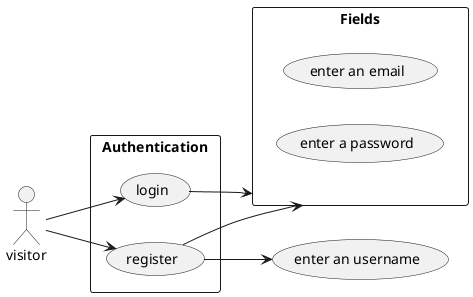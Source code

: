 @startuml
left to right direction
actor "visitor" as v
rectangle Authentication {
  usecase "login" as l
  usecase "register" as r
}
v --> l
v --> r

rectangle Fields as f{
  usecase "enter an email" as e
usecase "enter a password" as p
}

usecase "enter an username" as u

l --> f
r --> f
r--> u
@enduml